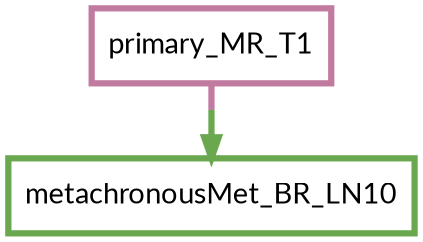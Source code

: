 digraph  {
dpi=600;size=3.5;
metachronousMet_BR_LN10 [color="#6aa84fff", fillcolor=white, fontname=Lato, penwidth="3.0", shape=box];
primary_MR_T1 [color="#c27ba0ff", fillcolor=white, fontname=Lato, penwidth="3.0", shape=box];
primary_MR_T1 -> metachronousMet_BR_LN10  [color="#c27ba0ff;0.5:#6aa84fff", key=0, penwidth=3];
}
